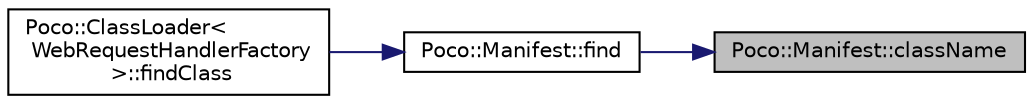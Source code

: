 digraph "Poco::Manifest::className"
{
 // LATEX_PDF_SIZE
  edge [fontname="Helvetica",fontsize="10",labelfontname="Helvetica",labelfontsize="10"];
  node [fontname="Helvetica",fontsize="10",shape=record];
  rankdir="RL";
  Node1 [label="Poco::Manifest::className",height=0.2,width=0.4,color="black", fillcolor="grey75", style="filled", fontcolor="black",tooltip=" "];
  Node1 -> Node2 [dir="back",color="midnightblue",fontsize="10",style="solid",fontname="Helvetica"];
  Node2 [label="Poco::Manifest::find",height=0.2,width=0.4,color="black", fillcolor="white", style="filled",URL="$classPoco_1_1Manifest.html#a708c2bc5ff1d46bb41d5dbf4bfbf8fcd",tooltip=" "];
  Node2 -> Node3 [dir="back",color="midnightblue",fontsize="10",style="solid",fontname="Helvetica"];
  Node3 [label="Poco::ClassLoader\<\l WebRequestHandlerFactory\l \>::findClass",height=0.2,width=0.4,color="black", fillcolor="white", style="filled",URL="$classPoco_1_1ClassLoader.html#aa349c58c7276cde0bab7be86f10c04c7",tooltip=" "];
}
